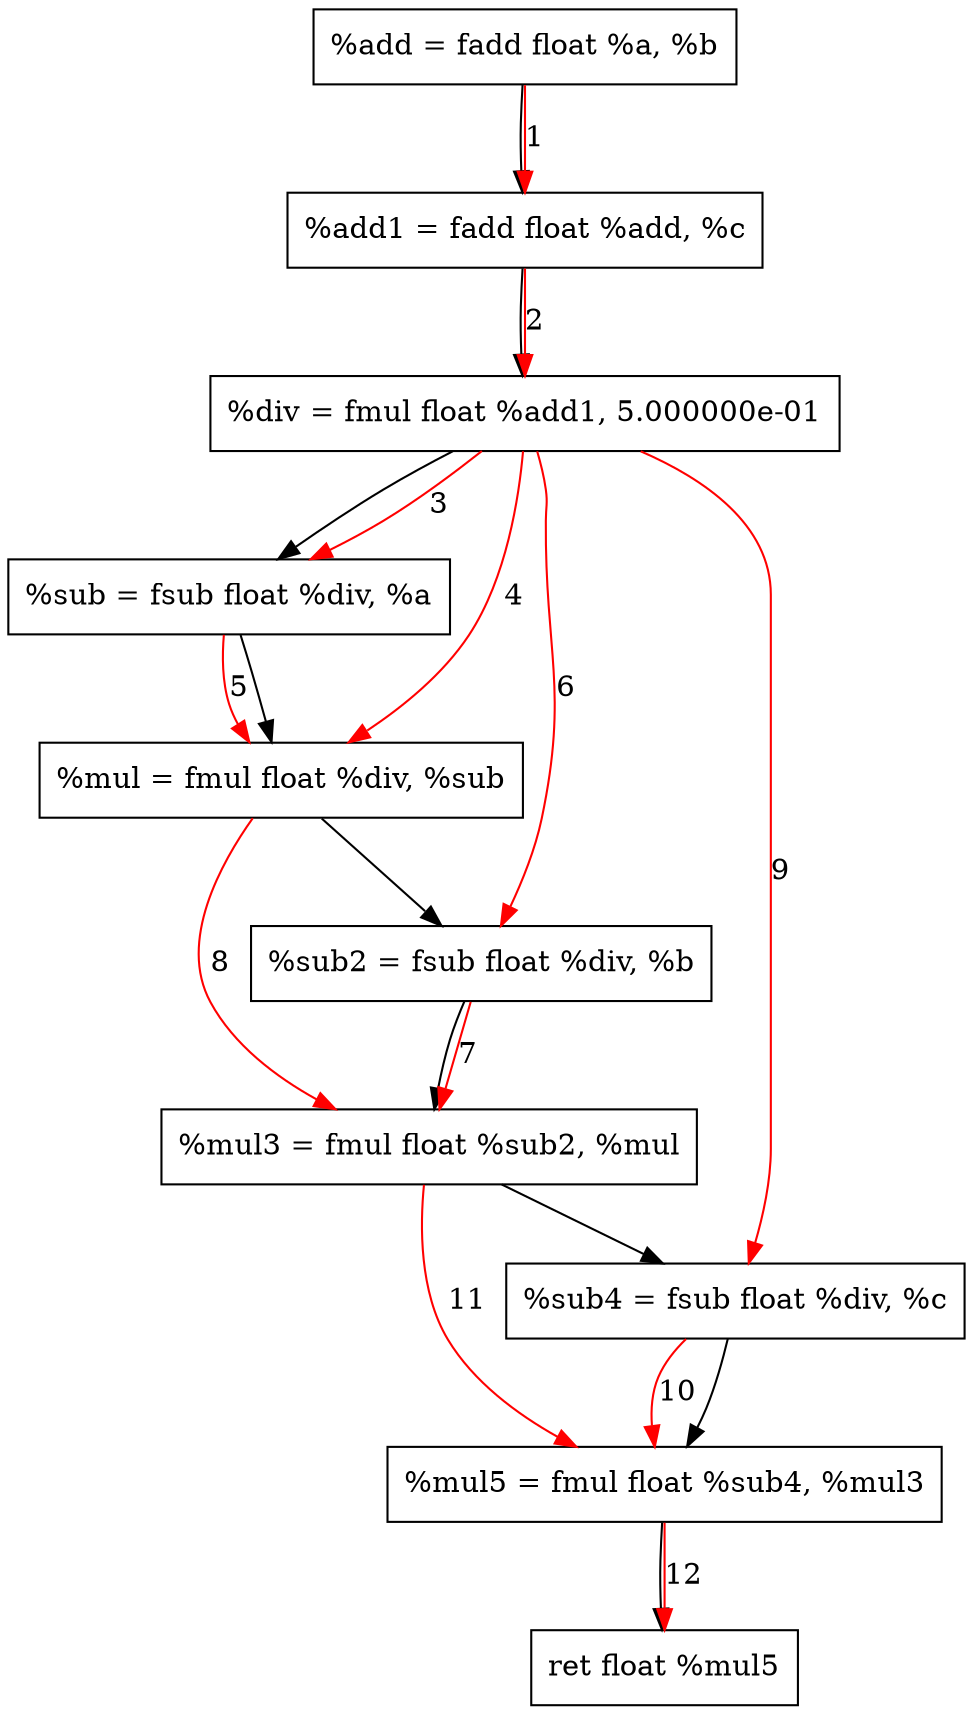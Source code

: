 digraph "CDFG for'func' function" {
	Node0x558fb18cdf10[shape=record, label="  %add = fadd float %a, %b"]
	Node0x558fb18cdfa0[shape=record, label="  %add1 = fadd float %add, %c"]
	Node0x558fb18ceaa0[shape=record, label="  %div = fmul float %add1, 5.000000e-01"]
	Node0x558fb18ceb10[shape=record, label="  %sub = fsub float %div, %a"]
	Node0x558fb18ceba0[shape=record, label="  %mul = fmul float %div, %sub"]
	Node0x558fb18cec30[shape=record, label="  %sub2 = fsub float %div, %b"]
	Node0x558fb18cecc0[shape=record, label="  %mul3 = fmul float %sub2, %mul"]
	Node0x558fb18ced50[shape=record, label="  %sub4 = fsub float %div, %c"]
	Node0x558fb18cede0[shape=record, label="  %mul5 = fmul float %sub4, %mul3"]
	Node0x558fb18cde98[shape=record, label="  ret float %mul5"]
	Node0x558fb18cdf10 -> Node0x558fb18cdfa0
	Node0x558fb18cdfa0 -> Node0x558fb18ceaa0
	Node0x558fb18ceaa0 -> Node0x558fb18ceb10
	Node0x558fb18ceb10 -> Node0x558fb18ceba0
	Node0x558fb18ceba0 -> Node0x558fb18cec30
	Node0x558fb18cec30 -> Node0x558fb18cecc0
	Node0x558fb18cecc0 -> Node0x558fb18ced50
	Node0x558fb18ced50 -> Node0x558fb18cede0
	Node0x558fb18cede0 -> Node0x558fb18cde98
edge [color=red]
	Node0x558fb18cdf10 -> Node0x558fb18cdfa0[label="1"]
	Node0x558fb18cdfa0 -> Node0x558fb18ceaa0[label="2"]
	Node0x558fb18ceaa0 -> Node0x558fb18ceb10[label="3"]
	Node0x558fb18ceaa0 -> Node0x558fb18ceba0[label="4"]
	Node0x558fb18ceb10 -> Node0x558fb18ceba0[label="5"]
	Node0x558fb18ceaa0 -> Node0x558fb18cec30[label="6"]
	Node0x558fb18cec30 -> Node0x558fb18cecc0[label="7"]
	Node0x558fb18ceba0 -> Node0x558fb18cecc0[label="8"]
	Node0x558fb18ceaa0 -> Node0x558fb18ced50[label="9"]
	Node0x558fb18ced50 -> Node0x558fb18cede0[label="10"]
	Node0x558fb18cecc0 -> Node0x558fb18cede0[label="11"]
	Node0x558fb18cede0 -> Node0x558fb18cde98[label="12"]
}
